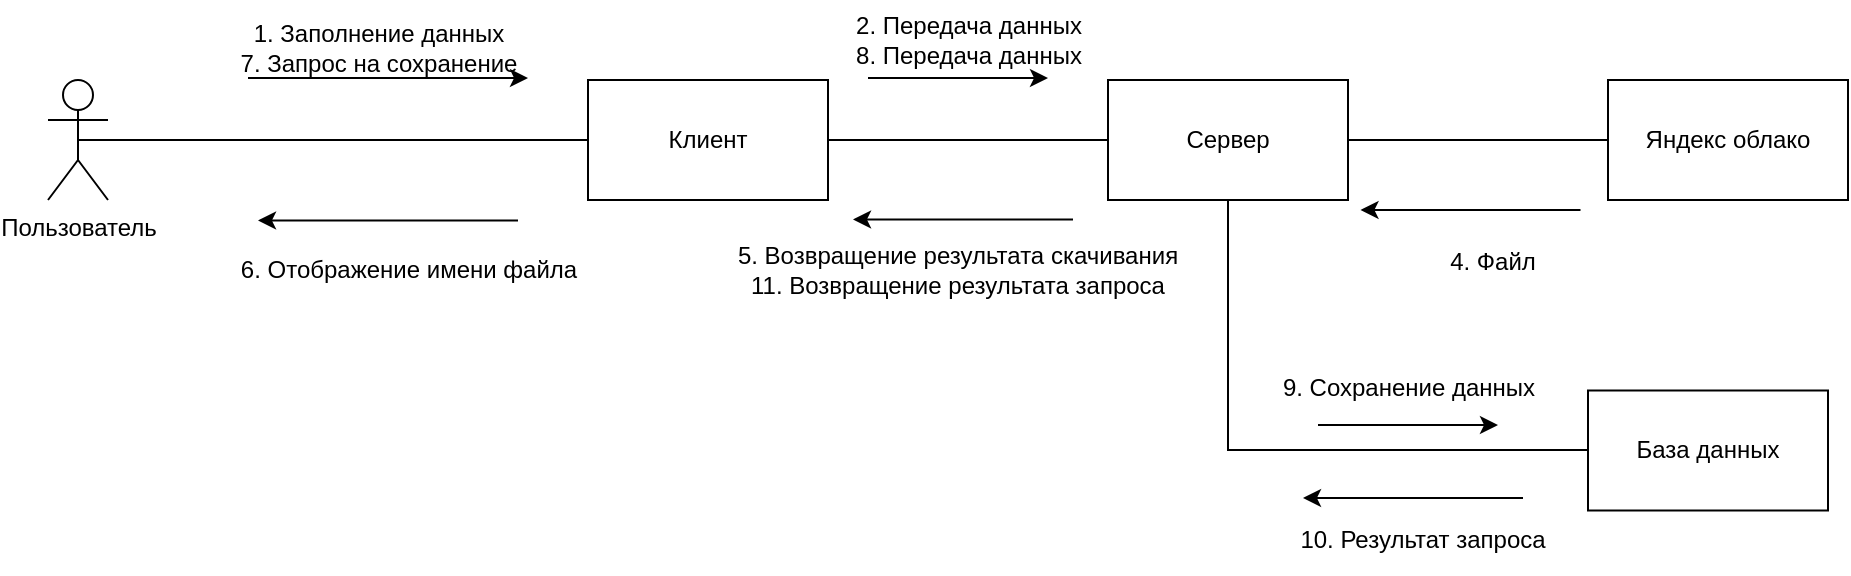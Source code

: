 <mxfile version="20.8.16" type="device"><diagram name="Страница 1" id="lcxqoz7JxcOu7D-BV9Lk"><mxGraphModel dx="1020" dy="-627" grid="1" gridSize="10" guides="1" tooltips="1" connect="1" arrows="1" fold="1" page="1" pageScale="1" pageWidth="827" pageHeight="1169" math="0" shadow="0"><root><mxCell id="0"/><mxCell id="1" parent="0"/><mxCell id="LKywGFSIfh0xJCRYL83g-220" value="" style="endArrow=classic;html=1;rounded=0;" parent="1" edge="1"><mxGeometry width="50" height="50" relative="1" as="geometry"><mxPoint x="787.5" y="1930" as="sourcePoint"/><mxPoint x="677.5" y="1930" as="targetPoint"/></mxGeometry></mxCell><mxCell id="LKywGFSIfh0xJCRYL83g-221" value="10. Результат запроса" style="text;html=1;strokeColor=none;fillColor=none;align=center;verticalAlign=middle;whiteSpace=wrap;rounded=0;" parent="1" vertex="1"><mxGeometry x="670" y="1936.25" width="135" height="30" as="geometry"/></mxCell><mxCell id="LKywGFSIfh0xJCRYL83g-251" value="Пользователь" style="shape=umlActor;verticalLabelPosition=bottom;verticalAlign=top;html=1;outlineConnect=0;" parent="1" vertex="1"><mxGeometry x="50" y="1721" width="30" height="60" as="geometry"/></mxCell><mxCell id="LKywGFSIfh0xJCRYL83g-252" value="" style="edgeStyle=orthogonalEdgeStyle;rounded=0;orthogonalLoop=1;jettySize=auto;html=1;endArrow=none;endFill=0;" parent="1" source="LKywGFSIfh0xJCRYL83g-253" target="LKywGFSIfh0xJCRYL83g-260" edge="1"><mxGeometry relative="1" as="geometry"><Array as="points"><mxPoint x="490" y="1751"/><mxPoint x="490" y="1751"/></Array></mxGeometry></mxCell><mxCell id="LKywGFSIfh0xJCRYL83g-253" value="Клиент" style="rounded=0;whiteSpace=wrap;html=1;" parent="1" vertex="1"><mxGeometry x="320" y="1721" width="120" height="60" as="geometry"/></mxCell><mxCell id="LKywGFSIfh0xJCRYL83g-254" value="" style="endArrow=none;html=1;rounded=0;exitX=0.5;exitY=0.5;exitDx=0;exitDy=0;exitPerimeter=0;entryX=0;entryY=0.5;entryDx=0;entryDy=0;" parent="1" source="LKywGFSIfh0xJCRYL83g-251" target="LKywGFSIfh0xJCRYL83g-253" edge="1"><mxGeometry width="50" height="50" relative="1" as="geometry"><mxPoint x="330" y="1731" as="sourcePoint"/><mxPoint x="380" y="1681" as="targetPoint"/></mxGeometry></mxCell><mxCell id="LKywGFSIfh0xJCRYL83g-255" value="" style="endArrow=classic;html=1;rounded=0;" parent="1" edge="1"><mxGeometry width="50" height="50" relative="1" as="geometry"><mxPoint x="150" y="1720" as="sourcePoint"/><mxPoint x="290" y="1720" as="targetPoint"/></mxGeometry></mxCell><mxCell id="LKywGFSIfh0xJCRYL83g-256" value="1. Заполнение данных&lt;br&gt;7. Запрос на сохранение" style="text;html=1;align=center;verticalAlign=middle;resizable=0;points=[];autosize=1;strokeColor=none;fillColor=none;" parent="1" vertex="1"><mxGeometry x="135" y="1685" width="160" height="40" as="geometry"/></mxCell><mxCell id="LKywGFSIfh0xJCRYL83g-257" value="" style="endArrow=classic;html=1;rounded=0;" parent="1" edge="1"><mxGeometry width="50" height="50" relative="1" as="geometry"><mxPoint x="285" y="1791.25" as="sourcePoint"/><mxPoint x="155" y="1791.25" as="targetPoint"/></mxGeometry></mxCell><mxCell id="LKywGFSIfh0xJCRYL83g-258" value="6. Отображение имени файла&lt;br&gt;" style="text;html=1;align=center;verticalAlign=middle;resizable=0;points=[];autosize=1;strokeColor=none;fillColor=none;" parent="1" vertex="1"><mxGeometry x="135" y="1801.25" width="190" height="30" as="geometry"/></mxCell><mxCell id="LKywGFSIfh0xJCRYL83g-259" value="" style="edgeStyle=orthogonalEdgeStyle;rounded=0;orthogonalLoop=1;jettySize=auto;html=1;endArrow=none;endFill=0;exitX=0.5;exitY=1;exitDx=0;exitDy=0;" parent="1" source="LKywGFSIfh0xJCRYL83g-260" target="LKywGFSIfh0xJCRYL83g-261" edge="1"><mxGeometry relative="1" as="geometry"><mxPoint x="680" y="1906.25" as="sourcePoint"/><Array as="points"><mxPoint x="640" y="1906"/></Array></mxGeometry></mxCell><mxCell id="LKywGFSIfh0xJCRYL83g-273" value="" style="edgeStyle=orthogonalEdgeStyle;rounded=0;orthogonalLoop=1;jettySize=auto;html=1;endArrow=none;endFill=0;" parent="1" source="LKywGFSIfh0xJCRYL83g-260" target="LKywGFSIfh0xJCRYL83g-272" edge="1"><mxGeometry relative="1" as="geometry"/></mxCell><mxCell id="LKywGFSIfh0xJCRYL83g-260" value="Сервер" style="whiteSpace=wrap;html=1;rounded=0;" parent="1" vertex="1"><mxGeometry x="580" y="1721" width="120" height="60" as="geometry"/></mxCell><mxCell id="LKywGFSIfh0xJCRYL83g-261" value="База данных" style="whiteSpace=wrap;html=1;rounded=0;" parent="1" vertex="1"><mxGeometry x="820" y="1876.25" width="120" height="60" as="geometry"/></mxCell><mxCell id="LKywGFSIfh0xJCRYL83g-262" value="" style="endArrow=classic;html=1;rounded=0;" parent="1" edge="1"><mxGeometry width="50" height="50" relative="1" as="geometry"><mxPoint x="460" y="1720" as="sourcePoint"/><mxPoint x="550" y="1720" as="targetPoint"/></mxGeometry></mxCell><mxCell id="LKywGFSIfh0xJCRYL83g-263" value="2. Передача данных&lt;br&gt;8. Передача данных" style="text;html=1;align=center;verticalAlign=middle;resizable=0;points=[];autosize=1;strokeColor=none;fillColor=none;" parent="1" vertex="1"><mxGeometry x="440" y="1681" width="140" height="40" as="geometry"/></mxCell><mxCell id="LKywGFSIfh0xJCRYL83g-264" value="" style="endArrow=classic;html=1;rounded=0;" parent="1" edge="1"><mxGeometry width="50" height="50" relative="1" as="geometry"><mxPoint x="685" y="1893.5" as="sourcePoint"/><mxPoint x="775" y="1893.5" as="targetPoint"/></mxGeometry></mxCell><mxCell id="LKywGFSIfh0xJCRYL83g-265" value="9. Сохранение данных" style="text;html=1;align=center;verticalAlign=middle;resizable=0;points=[];autosize=1;strokeColor=none;fillColor=none;" parent="1" vertex="1"><mxGeometry x="655" y="1860" width="150" height="30" as="geometry"/></mxCell><mxCell id="LKywGFSIfh0xJCRYL83g-266" value="" style="endArrow=classic;html=1;rounded=0;" parent="1" edge="1"><mxGeometry width="50" height="50" relative="1" as="geometry"><mxPoint x="816.25" y="1786" as="sourcePoint"/><mxPoint x="706.25" y="1786" as="targetPoint"/></mxGeometry></mxCell><mxCell id="LKywGFSIfh0xJCRYL83g-267" value="4. Файл" style="text;html=1;strokeColor=none;fillColor=none;align=center;verticalAlign=middle;whiteSpace=wrap;rounded=0;" parent="1" vertex="1"><mxGeometry x="711.25" y="1796.5" width="122.5" height="30" as="geometry"/></mxCell><mxCell id="LKywGFSIfh0xJCRYL83g-268" value="" style="endArrow=classic;html=1;rounded=0;" parent="1" edge="1"><mxGeometry width="50" height="50" relative="1" as="geometry"><mxPoint x="562.5" y="1790.75" as="sourcePoint"/><mxPoint x="452.5" y="1790.75" as="targetPoint"/></mxGeometry></mxCell><mxCell id="LKywGFSIfh0xJCRYL83g-269" value="5. Возвращение результата скачивания&lt;br&gt;11. Возвращение результата запроса" style="text;html=1;strokeColor=none;fillColor=none;align=center;verticalAlign=middle;whiteSpace=wrap;rounded=0;" parent="1" vertex="1"><mxGeometry x="390" y="1801.25" width="230" height="30" as="geometry"/></mxCell><mxCell id="LKywGFSIfh0xJCRYL83g-272" value="Яндекс облако" style="whiteSpace=wrap;html=1;rounded=0;" parent="1" vertex="1"><mxGeometry x="830" y="1721" width="120" height="60" as="geometry"/></mxCell><mxCell id="LKywGFSIfh0xJCRYL83g-274" style="edgeStyle=orthogonalEdgeStyle;rounded=0;orthogonalLoop=1;jettySize=auto;html=1;exitX=0.5;exitY=1;exitDx=0;exitDy=0;endArrow=none;endFill=0;" parent="1" source="LKywGFSIfh0xJCRYL83g-221" target="LKywGFSIfh0xJCRYL83g-221" edge="1"><mxGeometry relative="1" as="geometry"/></mxCell></root></mxGraphModel></diagram></mxfile>